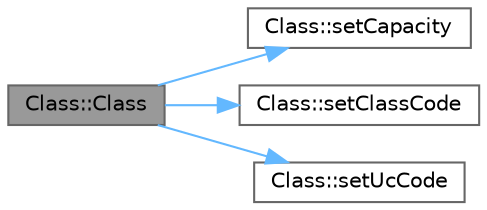 digraph "Class::Class"
{
 // LATEX_PDF_SIZE
  bgcolor="transparent";
  edge [fontname=Helvetica,fontsize=10,labelfontname=Helvetica,labelfontsize=10];
  node [fontname=Helvetica,fontsize=10,shape=box,height=0.2,width=0.4];
  rankdir="LR";
  Node1 [label="Class::Class",height=0.2,width=0.4,color="gray40", fillcolor="grey60", style="filled", fontcolor="black",tooltip="creates a new class without a Time Slot"];
  Node1 -> Node2 [color="steelblue1",style="solid"];
  Node2 [label="Class::setCapacity",height=0.2,width=0.4,color="grey40", fillcolor="white", style="filled",URL="$class_class.html#aa10fd594c55e3ef661e02b0398dd1d51",tooltip="set capacity with"];
  Node1 -> Node3 [color="steelblue1",style="solid"];
  Node3 [label="Class::setClassCode",height=0.2,width=0.4,color="grey40", fillcolor="white", style="filled",URL="$class_class.html#a67b1fdcc113bc7ab0c86fb572fc54a27",tooltip="set classCode with"];
  Node1 -> Node4 [color="steelblue1",style="solid"];
  Node4 [label="Class::setUcCode",height=0.2,width=0.4,color="grey40", fillcolor="white", style="filled",URL="$class_class.html#a3f70146e4061064a3ec336ce1b13e614",tooltip="set UcCode with"];
}
